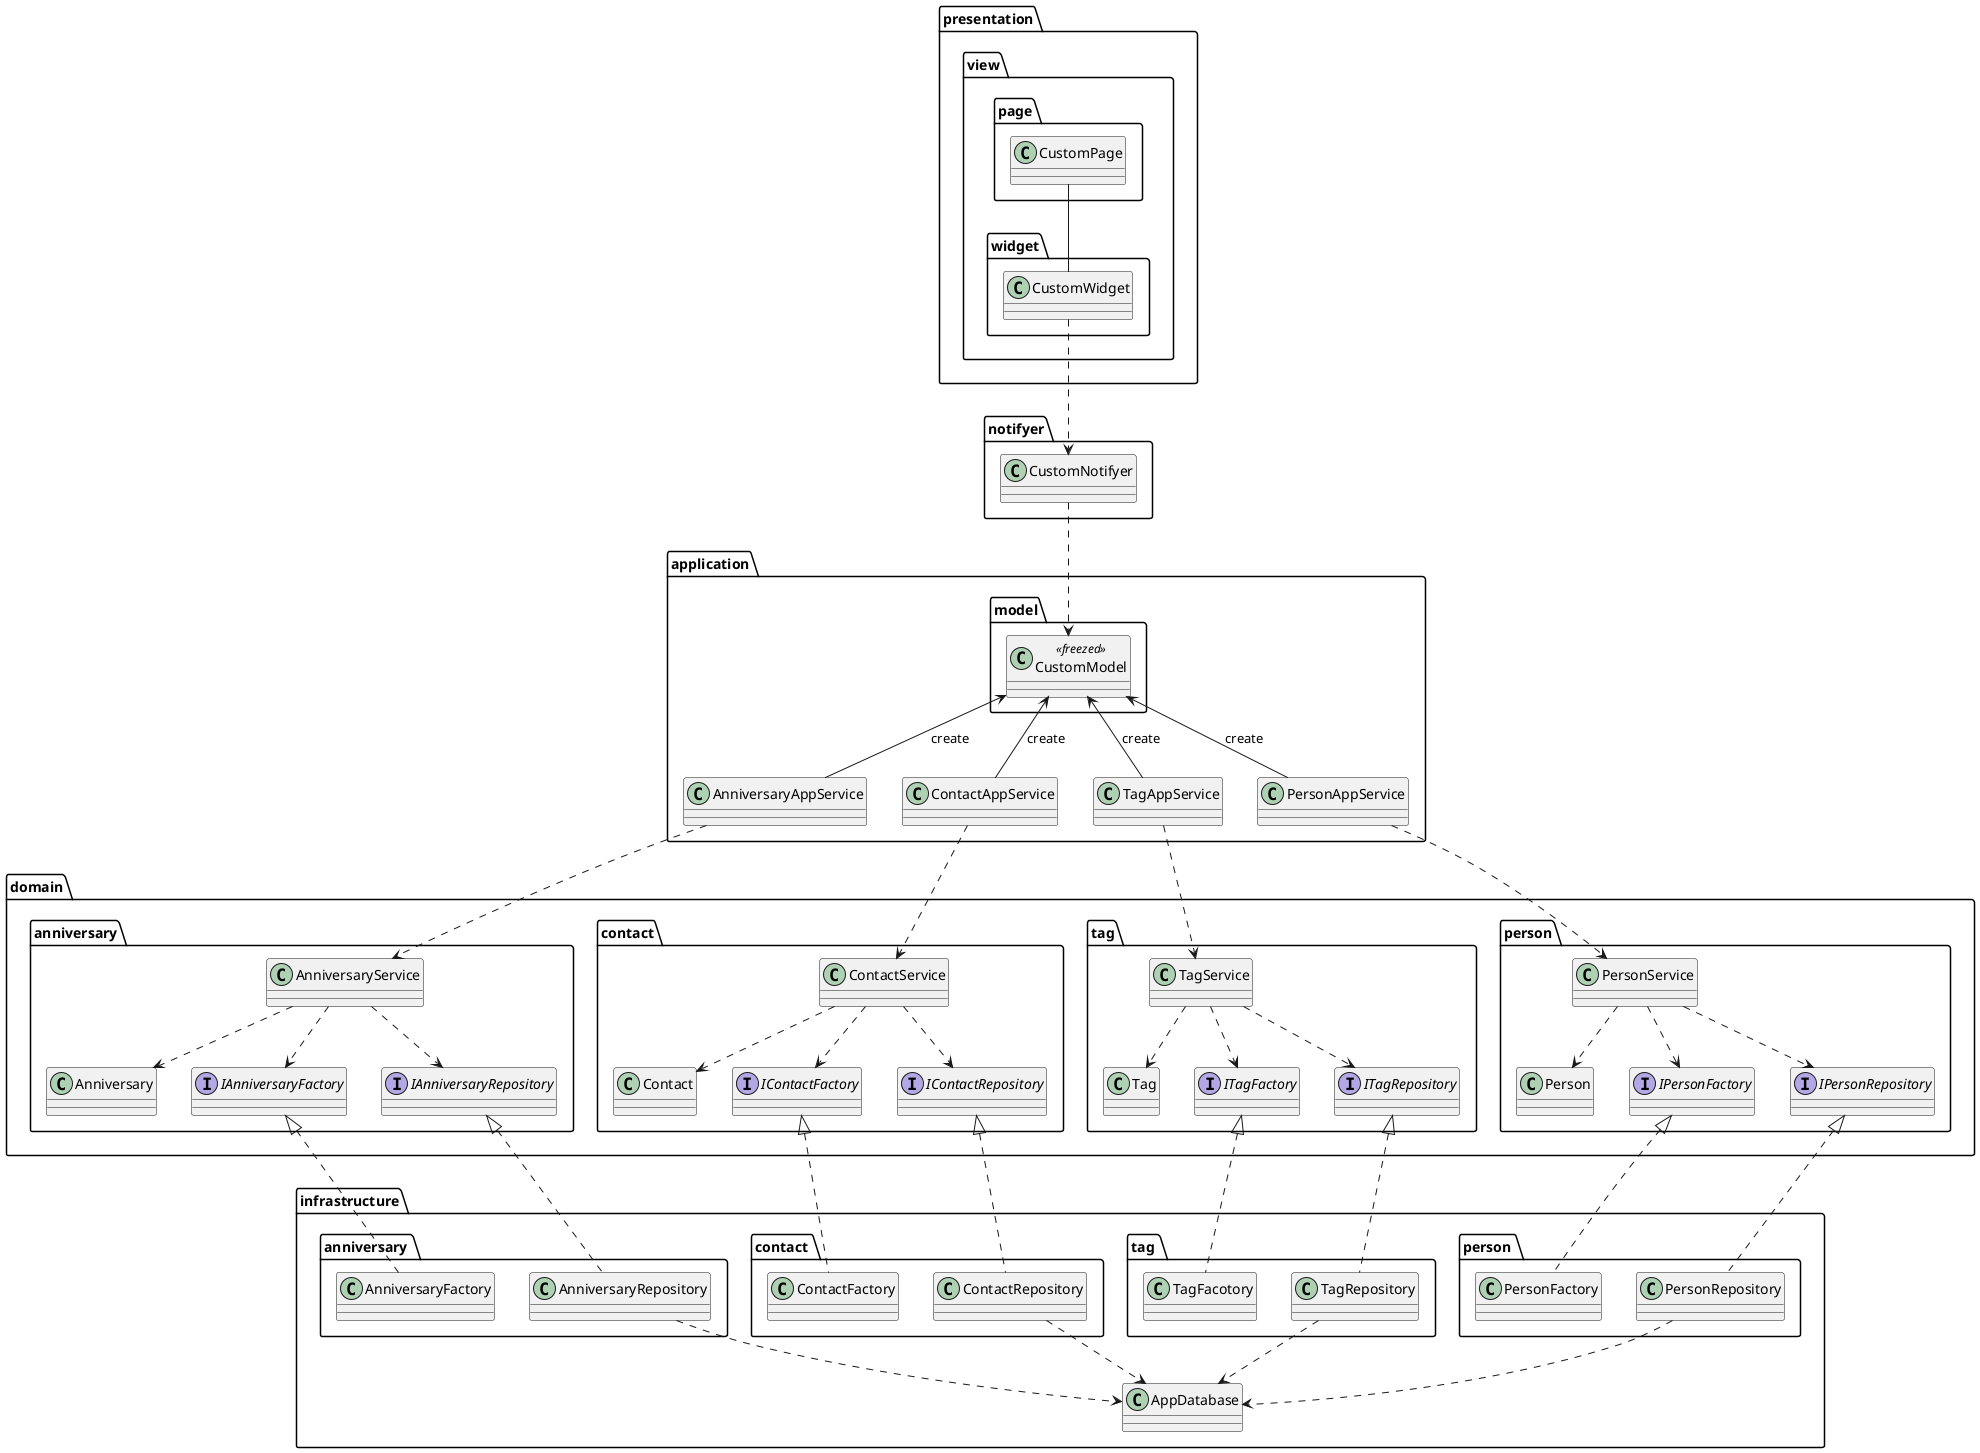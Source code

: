 @startuml

package presentation {
    package view {
        package page {
            class CustomPage
        }
        package widget {
            class CustomWidget
        }
    }
}

package notifyer {
    class CustomNotifyer
}

package application {
    package model {
        class CustomModel<<freezed>>
    }
    class AnniversaryAppService
    class ContactAppService
    class TagAppService
    class PersonAppService
}

package domain {
    package anniversary {
        class Anniversary
        class AnniversaryService
        interface IAnniversaryFactory
        interface IAnniversaryRepository
    }
    package contact {
        class Contact
        class ContactService
        interface IContactFactory
        interface IContactRepository
    }
    package tag {
        class Tag
        class TagService
        interface ITagFactory
        interface ITagRepository
    }
    package person {
        class Person
        class PersonService
        interface IPersonFactory
        interface IPersonRepository
    }
}

package infrastructure {
    package "anniversary " {
        class AnniversaryFactory
        class AnniversaryRepository
    }
    package "contact " {
        class ContactFactory
        class ContactRepository
    }
    package "tag " {
        class TagFacotory
        class TagRepository
    }
    package "person " {
        class PersonFactory
        class PersonRepository
    }
    class AppDatabase
}

' view
CustomPage -- CustomWidget

' view - notifyer
CustomWidget ..> CustomNotifyer

' notifyer - application
CustomNotifyer ..> CustomModel

' application
CustomModel <-- AnniversaryAppService : create
CustomModel <-- ContactAppService : create
CustomModel <-- TagAppService : create
CustomModel <-- PersonAppService : create

' application - domain
AnniversaryAppService ..> AnniversaryService
ContactAppService ..> ContactService
TagAppService ..> TagService
PersonAppService ..> PersonService

' domain
AnniversaryService ..> Anniversary
AnniversaryService ..> IAnniversaryFactory
AnniversaryService ..> IAnniversaryRepository
ContactService ..> Contact
ContactService ..> IContactFactory
ContactService ..> IContactRepository
TagService ..> Tag
TagService ..> ITagFactory
TagService ..> ITagRepository
PersonService ..> Person
PersonService ..> IPersonRepository
PersonService ..> IPersonFactory

' domain - infrastructure
IAnniversaryRepository <|.. AnniversaryRepository
IAnniversaryFactory <|.. AnniversaryFactory
IContactFactory <|.. ContactFactory
IContactRepository <|.. ContactRepository
ITagFactory <|.. TagFacotory
ITagRepository <|.. TagRepository
IPersonFactory <|.. PersonFactory
IPersonRepository <|.. PersonRepository

' infrastructure
AnniversaryRepository ..> AppDatabase
ContactRepository ..> AppDatabase
TagRepository ..> AppDatabase
PersonRepository ..> AppDatabase

@enduml